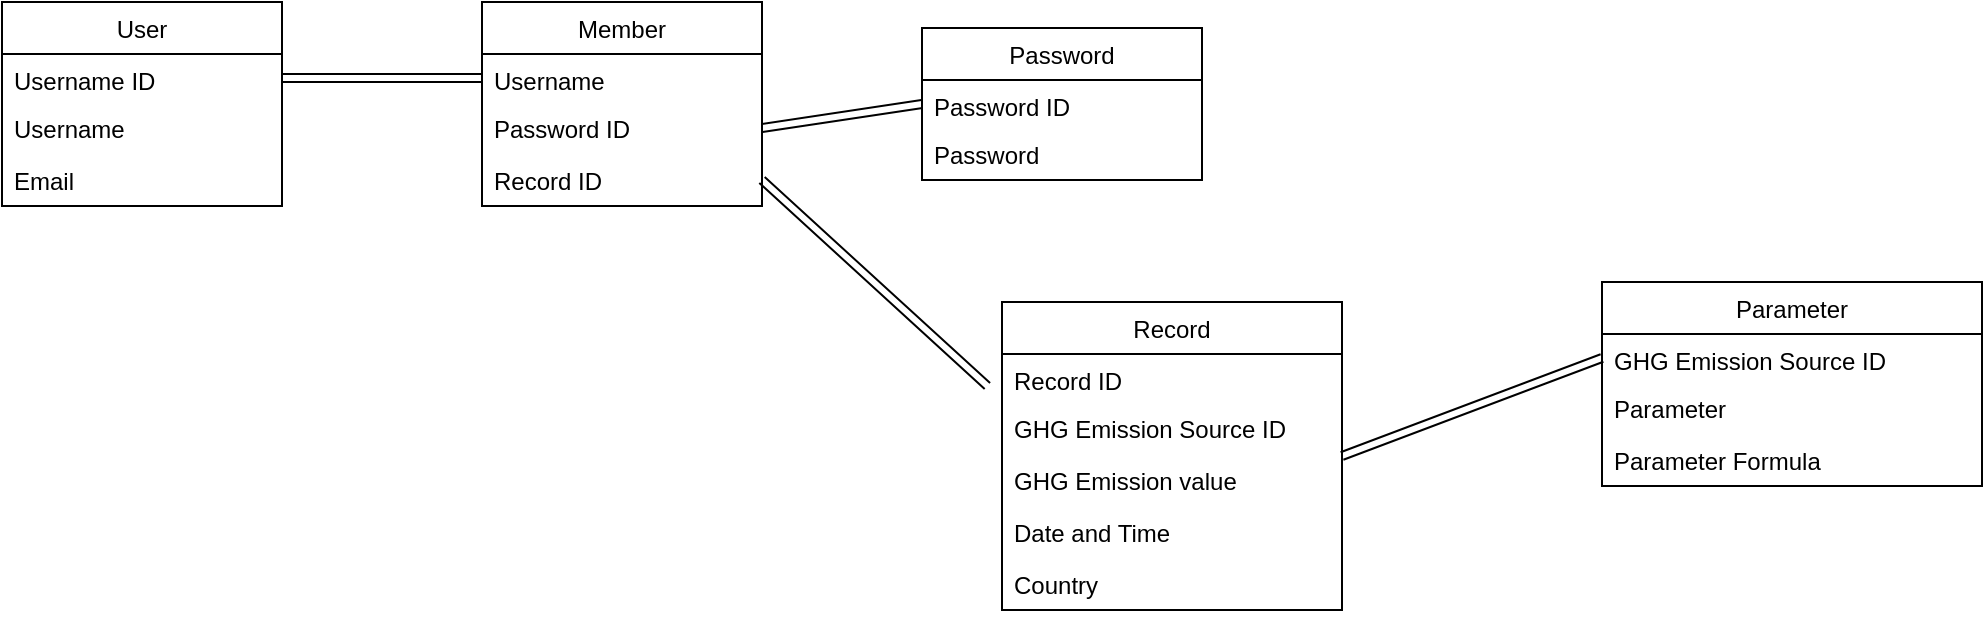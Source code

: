 <mxfile version="20.8.13" type="device"><diagram name="Page-1" id="7rFRinQ6Wnlk_oJm8BCE"><mxGraphModel dx="1434" dy="756" grid="1" gridSize="10" guides="1" tooltips="1" connect="1" arrows="1" fold="1" page="1" pageScale="1" pageWidth="850" pageHeight="1100" math="0" shadow="0"><root><mxCell id="0"/><mxCell id="1" parent="0"/><mxCell id="ragFjlz7YP05QKYGBkMr-9" value="Member" style="swimlane;fontStyle=0;childLayout=stackLayout;horizontal=1;startSize=26;fillColor=none;horizontalStack=0;resizeParent=1;resizeParentMax=0;resizeLast=0;collapsible=1;marginBottom=0;" parent="1" vertex="1"><mxGeometry x="250" y="260" width="140" height="102" as="geometry"/></mxCell><mxCell id="ragFjlz7YP05QKYGBkMr-10" value="Username" style="text;strokeColor=none;fillColor=none;align=left;verticalAlign=top;spacingLeft=4;spacingRight=4;overflow=hidden;rotatable=0;points=[[0,0.5],[1,0.5]];portConstraint=eastwest;" parent="ragFjlz7YP05QKYGBkMr-9" vertex="1"><mxGeometry y="26" width="140" height="24" as="geometry"/></mxCell><mxCell id="ragFjlz7YP05QKYGBkMr-11" value="Password ID" style="text;strokeColor=none;fillColor=none;align=left;verticalAlign=top;spacingLeft=4;spacingRight=4;overflow=hidden;rotatable=0;points=[[0,0.5],[1,0.5]];portConstraint=eastwest;" parent="ragFjlz7YP05QKYGBkMr-9" vertex="1"><mxGeometry y="50" width="140" height="26" as="geometry"/></mxCell><mxCell id="ragFjlz7YP05QKYGBkMr-12" value="Record ID" style="text;strokeColor=none;fillColor=none;align=left;verticalAlign=top;spacingLeft=4;spacingRight=4;overflow=hidden;rotatable=0;points=[[0,0.5],[1,0.5]];portConstraint=eastwest;" parent="ragFjlz7YP05QKYGBkMr-9" vertex="1"><mxGeometry y="76" width="140" height="26" as="geometry"/></mxCell><mxCell id="ragFjlz7YP05QKYGBkMr-17" value="Password" style="swimlane;fontStyle=0;childLayout=stackLayout;horizontal=1;startSize=26;fillColor=none;horizontalStack=0;resizeParent=1;resizeParentMax=0;resizeLast=0;collapsible=1;marginBottom=0;" parent="1" vertex="1"><mxGeometry x="470" y="273" width="140" height="76" as="geometry"/></mxCell><mxCell id="ragFjlz7YP05QKYGBkMr-18" value="Password ID" style="text;strokeColor=none;fillColor=none;align=left;verticalAlign=top;spacingLeft=4;spacingRight=4;overflow=hidden;rotatable=0;points=[[0,0.5],[1,0.5]];portConstraint=eastwest;" parent="ragFjlz7YP05QKYGBkMr-17" vertex="1"><mxGeometry y="26" width="140" height="24" as="geometry"/></mxCell><mxCell id="ragFjlz7YP05QKYGBkMr-19" value="Password" style="text;strokeColor=none;fillColor=none;align=left;verticalAlign=top;spacingLeft=4;spacingRight=4;overflow=hidden;rotatable=0;points=[[0,0.5],[1,0.5]];portConstraint=eastwest;" parent="ragFjlz7YP05QKYGBkMr-17" vertex="1"><mxGeometry y="50" width="140" height="26" as="geometry"/></mxCell><mxCell id="ragFjlz7YP05QKYGBkMr-21" value="" style="endArrow=classic;html=1;rounded=0;exitX=1;exitY=0.5;exitDx=0;exitDy=0;entryX=0;entryY=0.5;entryDx=0;entryDy=0;shape=link;" parent="1" source="ragFjlz7YP05QKYGBkMr-11" target="ragFjlz7YP05QKYGBkMr-18" edge="1"><mxGeometry width="50" height="50" relative="1" as="geometry"><mxPoint x="360" y="510" as="sourcePoint"/><mxPoint x="410" y="460" as="targetPoint"/></mxGeometry></mxCell><mxCell id="ragFjlz7YP05QKYGBkMr-22" value="Record" style="swimlane;fontStyle=0;childLayout=stackLayout;horizontal=1;startSize=26;fillColor=none;horizontalStack=0;resizeParent=1;resizeParentMax=0;resizeLast=0;collapsible=1;marginBottom=0;" parent="1" vertex="1"><mxGeometry x="510" y="410" width="170" height="154" as="geometry"/></mxCell><mxCell id="ragFjlz7YP05QKYGBkMr-23" value="Record ID" style="text;strokeColor=none;fillColor=none;align=left;verticalAlign=top;spacingLeft=4;spacingRight=4;overflow=hidden;rotatable=0;points=[[0,0.5],[1,0.5]];portConstraint=eastwest;" parent="ragFjlz7YP05QKYGBkMr-22" vertex="1"><mxGeometry y="26" width="170" height="24" as="geometry"/></mxCell><mxCell id="ragFjlz7YP05QKYGBkMr-24" value="GHG Emission Source ID" style="text;strokeColor=none;fillColor=none;align=left;verticalAlign=top;spacingLeft=4;spacingRight=4;overflow=hidden;rotatable=0;points=[[0,0.5],[1,0.5]];portConstraint=eastwest;" parent="ragFjlz7YP05QKYGBkMr-22" vertex="1"><mxGeometry y="50" width="170" height="26" as="geometry"/></mxCell><mxCell id="ragFjlz7YP05QKYGBkMr-33" value="GHG Emission value" style="text;strokeColor=none;fillColor=none;align=left;verticalAlign=top;spacingLeft=4;spacingRight=4;overflow=hidden;rotatable=0;points=[[0,0.5],[1,0.5]];portConstraint=eastwest;" parent="ragFjlz7YP05QKYGBkMr-22" vertex="1"><mxGeometry y="76" width="170" height="26" as="geometry"/></mxCell><mxCell id="ragFjlz7YP05QKYGBkMr-26" value="Date and Time" style="text;strokeColor=none;fillColor=none;align=left;verticalAlign=top;spacingLeft=4;spacingRight=4;overflow=hidden;rotatable=0;points=[[0,0.5],[1,0.5]];portConstraint=eastwest;" parent="ragFjlz7YP05QKYGBkMr-22" vertex="1"><mxGeometry y="102" width="170" height="26" as="geometry"/></mxCell><mxCell id="o9rTFd4ry_NYlfePcwwj-1" value="Country" style="text;strokeColor=none;fillColor=none;align=left;verticalAlign=top;spacingLeft=4;spacingRight=4;overflow=hidden;rotatable=0;points=[[0,0.5],[1,0.5]];portConstraint=eastwest;" vertex="1" parent="ragFjlz7YP05QKYGBkMr-22"><mxGeometry y="128" width="170" height="26" as="geometry"/></mxCell><mxCell id="ragFjlz7YP05QKYGBkMr-25" value="" style="endArrow=classic;html=1;rounded=0;exitX=1;exitY=0.5;exitDx=0;exitDy=0;entryX=-0.043;entryY=0.667;entryDx=0;entryDy=0;entryPerimeter=0;shape=link;" parent="1" source="ragFjlz7YP05QKYGBkMr-12" target="ragFjlz7YP05QKYGBkMr-23" edge="1"><mxGeometry width="50" height="50" relative="1" as="geometry"><mxPoint x="200" y="480" as="sourcePoint"/><mxPoint x="250" y="430" as="targetPoint"/></mxGeometry></mxCell><mxCell id="ragFjlz7YP05QKYGBkMr-27" value="User" style="swimlane;fontStyle=0;childLayout=stackLayout;horizontal=1;startSize=26;fillColor=none;horizontalStack=0;resizeParent=1;resizeParentMax=0;resizeLast=0;collapsible=1;marginBottom=0;" parent="1" vertex="1"><mxGeometry x="10" y="260" width="140" height="102" as="geometry"/></mxCell><mxCell id="ragFjlz7YP05QKYGBkMr-28" value="Username ID" style="text;strokeColor=none;fillColor=none;align=left;verticalAlign=top;spacingLeft=4;spacingRight=4;overflow=hidden;rotatable=0;points=[[0,0.5],[1,0.5]];portConstraint=eastwest;" parent="ragFjlz7YP05QKYGBkMr-27" vertex="1"><mxGeometry y="26" width="140" height="24" as="geometry"/></mxCell><mxCell id="ragFjlz7YP05QKYGBkMr-32" value="Username" style="text;strokeColor=none;fillColor=none;align=left;verticalAlign=top;spacingLeft=4;spacingRight=4;overflow=hidden;rotatable=0;points=[[0,0.5],[1,0.5]];portConstraint=eastwest;" parent="ragFjlz7YP05QKYGBkMr-27" vertex="1"><mxGeometry y="50" width="140" height="26" as="geometry"/></mxCell><mxCell id="ragFjlz7YP05QKYGBkMr-29" value="Email" style="text;strokeColor=none;fillColor=none;align=left;verticalAlign=top;spacingLeft=4;spacingRight=4;overflow=hidden;rotatable=0;points=[[0,0.5],[1,0.5]];portConstraint=eastwest;" parent="ragFjlz7YP05QKYGBkMr-27" vertex="1"><mxGeometry y="76" width="140" height="26" as="geometry"/></mxCell><mxCell id="ragFjlz7YP05QKYGBkMr-30" value="" style="endArrow=classic;html=1;rounded=1;exitX=0;exitY=0.5;exitDx=0;exitDy=0;entryX=1;entryY=0.5;entryDx=0;entryDy=0;shape=link;" parent="1" source="ragFjlz7YP05QKYGBkMr-10" target="ragFjlz7YP05QKYGBkMr-28" edge="1"><mxGeometry width="50" height="50" relative="1" as="geometry"><mxPoint x="40" y="150" as="sourcePoint"/><mxPoint x="90" y="100" as="targetPoint"/></mxGeometry></mxCell><mxCell id="ragFjlz7YP05QKYGBkMr-39" value="Parameter" style="swimlane;fontStyle=0;childLayout=stackLayout;horizontal=1;startSize=26;fillColor=none;horizontalStack=0;resizeParent=1;resizeParentMax=0;resizeLast=0;collapsible=1;marginBottom=0;" parent="1" vertex="1"><mxGeometry x="810" y="400" width="190" height="102" as="geometry"/></mxCell><mxCell id="ragFjlz7YP05QKYGBkMr-40" value="GHG Emission Source ID" style="text;strokeColor=none;fillColor=none;align=left;verticalAlign=top;spacingLeft=4;spacingRight=4;overflow=hidden;rotatable=0;points=[[0,0.5],[1,0.5]];portConstraint=eastwest;" parent="ragFjlz7YP05QKYGBkMr-39" vertex="1"><mxGeometry y="26" width="190" height="24" as="geometry"/></mxCell><mxCell id="ragFjlz7YP05QKYGBkMr-41" value="Parameter" style="text;strokeColor=none;fillColor=none;align=left;verticalAlign=top;spacingLeft=4;spacingRight=4;overflow=hidden;rotatable=0;points=[[0,0.5],[1,0.5]];portConstraint=eastwest;" parent="ragFjlz7YP05QKYGBkMr-39" vertex="1"><mxGeometry y="50" width="190" height="26" as="geometry"/></mxCell><mxCell id="9e9k310ucfHd2efbXU2P-1" value="Parameter Formula" style="text;strokeColor=none;fillColor=none;align=left;verticalAlign=top;spacingLeft=4;spacingRight=4;overflow=hidden;rotatable=0;points=[[0,0.5],[1,0.5]];portConstraint=eastwest;" parent="ragFjlz7YP05QKYGBkMr-39" vertex="1"><mxGeometry y="76" width="190" height="26" as="geometry"/></mxCell><mxCell id="ragFjlz7YP05QKYGBkMr-43" value="" style="endArrow=classic;html=1;rounded=0;exitX=1;exitY=0.5;exitDx=0;exitDy=0;entryX=0;entryY=0.5;entryDx=0;entryDy=0;shape=link;" parent="1" source="ragFjlz7YP05QKYGBkMr-22" target="ragFjlz7YP05QKYGBkMr-40" edge="1"><mxGeometry width="50" height="50" relative="1" as="geometry"><mxPoint x="620" y="270" as="sourcePoint"/><mxPoint x="670" y="220" as="targetPoint"/></mxGeometry></mxCell></root></mxGraphModel></diagram></mxfile>